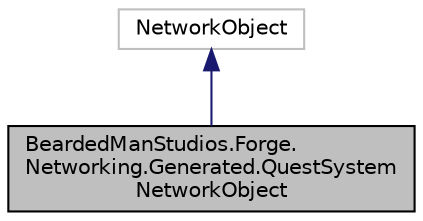 digraph "BeardedManStudios.Forge.Networking.Generated.QuestSystemNetworkObject"
{
 // LATEX_PDF_SIZE
  edge [fontname="Helvetica",fontsize="10",labelfontname="Helvetica",labelfontsize="10"];
  node [fontname="Helvetica",fontsize="10",shape=record];
  Node0 [label="BeardedManStudios.Forge.\lNetworking.Generated.QuestSystem\lNetworkObject",height=0.2,width=0.4,color="black", fillcolor="grey75", style="filled", fontcolor="black",tooltip=" "];
  Node1 -> Node0 [dir="back",color="midnightblue",fontsize="10",style="solid",fontname="Helvetica"];
  Node1 [label="NetworkObject",height=0.2,width=0.4,color="grey75", fillcolor="white", style="filled",tooltip=" "];
}

